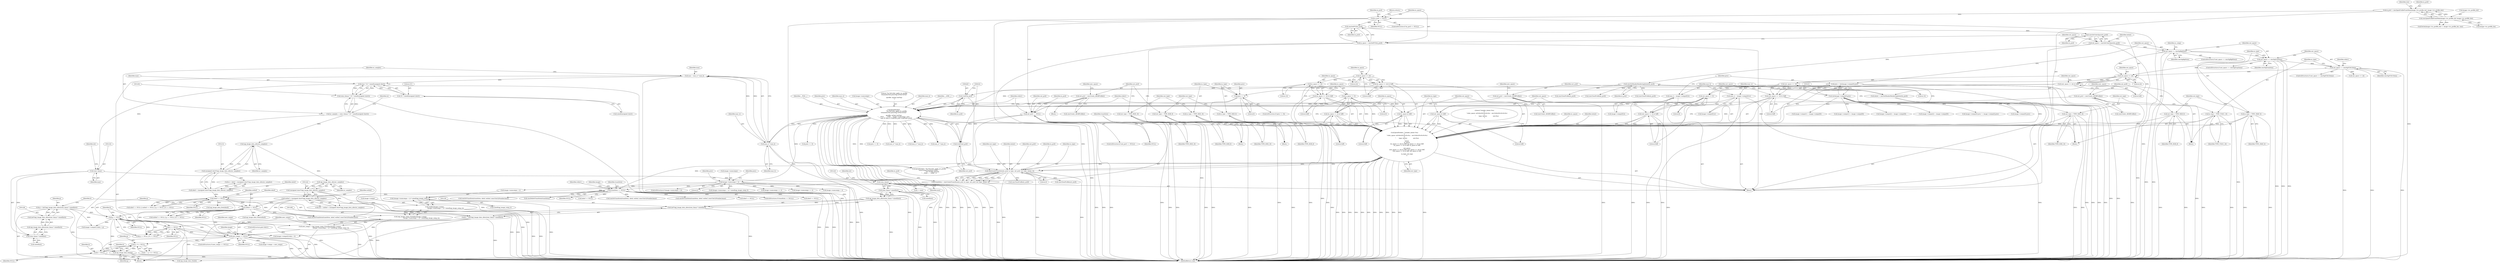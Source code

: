 digraph "0_openjpeg_2e5ab1d9987831c981ff05862e8ccf1381ed58ea@API" {
"1001469" [label="(Call,opj_image_data_free(g))"];
"1001257" [label="(Call,g == NULL)"];
"1001225" [label="(Call,g = (int*)opj_image_data_alloc((size_t)max * sizeof(int)))"];
"1001227" [label="(Call,(int*)opj_image_data_alloc((size_t)max * sizeof(int)))"];
"1001229" [label="(Call,opj_image_data_alloc((size_t)max * sizeof(int)))"];
"1001230" [label="(Call,(size_t)max * sizeof(int))"];
"1001231" [label="(Call,(size_t)max)"];
"1001203" [label="(Call,max * 3U * sizeof(unsigned short))"];
"1001194" [label="(Call,max = max_w * max_h)"];
"1001196" [label="(Call,max_w * max_h)"];
"1000417" [label="(Call,fprintf(stderr,\n            \"%s:%d:color_apply_icc_profile\n\tchannels(%d) prec(%d) w(%d) h(%d)\"\n            \"\n\tprofile: in(%p) out(%p)\n\", __FILE__, __LINE__, image->numcomps, prec,\n            max_w, max_h, (void*)in_prof, (void*)out_prof))"];
"1000198" [label="(Call,prec = (int)image->comps[0].prec)"];
"1000200" [label="(Call,(int)image->comps[0].prec)"];
"1000320" [label="(Call,prec <= 8)"];
"1000180" [label="(Call,max_w = image->comps[0].w)"];
"1000189" [label="(Call,max_h = image->comps[0].h)"];
"1000428" [label="(Call,(void*)in_prof)"];
"1000178" [label="(Call,cmsGetHeaderRenderingIntent(in_prof))"];
"1000174" [label="(Call,cmsGetColorSpace(in_prof))"];
"1000170" [label="(Call,cmsGetPCS(in_prof))"];
"1000163" [label="(Call,in_prof == NULL)"];
"1000136" [label="(Call,in_prof = cmsOpenProfileFromMem(image->icc_profile_buf, image->icc_profile_len))"];
"1000138" [label="(Call,cmsOpenProfileFromMem(image->icc_profile_buf, image->icc_profile_len))"];
"1000431" [label="(Call,(void*)out_prof)"];
"1000410" [label="(Call,out_prof == NULL)"];
"1000338" [label="(Call,out_prof = cmsCreate_sRGBProfile())"];
"1000374" [label="(Call,out_prof = cmsCreate_sRGBProfile())"];
"1000356" [label="(Call,out_prof = cmsCreate_sRGBProfile())"];
"1001205" [label="(Call,3U * sizeof(unsigned short))"];
"1001253" [label="(Call,outbuf == NULL)"];
"1001219" [label="(Call,outbuf = (unsigned short*)opj_image_data_alloc(nr_samples))"];
"1001221" [label="(Call,(unsigned short*)opj_image_data_alloc(nr_samples))"];
"1001223" [label="(Call,opj_image_data_alloc(nr_samples))"];
"1001215" [label="(Call,opj_image_data_alloc(nr_samples))"];
"1001199" [label="(Call,nr_samples = (size_t)(max * 3U * sizeof(unsigned short)))"];
"1001201" [label="(Call,(size_t)(max * 3U * sizeof(unsigned short)))"];
"1001249" [label="(Call,inbuf == NULL)"];
"1001211" [label="(Call,inbuf = (unsigned short*)opj_image_data_alloc(nr_samples))"];
"1001213" [label="(Call,(unsigned short*)opj_image_data_alloc(nr_samples))"];
"1000492" [label="(Call,transform == NULL)"];
"1000478" [label="(Call,transform = cmsCreateTransform(in_prof, in_type, out_prof, out_type, intent, 0))"];
"1000480" [label="(Call,cmsCreateTransform(in_prof, in_type, out_prof, out_type, intent, 0))"];
"1000434" [label="(Call,fprintf(stderr, \"\trender_intent (%u)\n\t\"\n            \"color_space: in(%#x)(%c%c%c%c)   out:(%#x)(%c%c%c%c)\n\t\"\n            \"       type: in(%u)              out:(%u)\n\",\n            intent,\n            in_space,\n            (in_space >> 24) & 0xff, (in_space >> 16) & 0xff,\n            (in_space >> 8) & 0xff, in_space & 0xff,\n\n            out_space,\n            (out_space >> 24) & 0xff, (out_space >> 16) & 0xff,\n            (out_space >> 8) & 0xff, out_space & 0xff,\n\n            in_type, out_type\n           ))"];
"1000176" [label="(Call,intent = cmsGetHeaderRenderingIntent(in_prof))"];
"1000454" [label="(Call,in_space & 0xff)"];
"1000450" [label="(Call,in_space >> 8)"];
"1000445" [label="(Call,in_space >> 16)"];
"1000440" [label="(Call,in_space >> 24)"];
"1000168" [label="(Call,in_space = cmsGetPCS(in_prof))"];
"1000439" [label="(Call,(in_space >> 24) & 0xff)"];
"1000444" [label="(Call,(in_space >> 16) & 0xff)"];
"1000449" [label="(Call,(in_space >> 8) & 0xff)"];
"1000473" [label="(Call,out_space & 0xff)"];
"1000469" [label="(Call,out_space >> 8)"];
"1000464" [label="(Call,out_space >> 16)"];
"1000459" [label="(Call,out_space >> 24)"];
"1000364" [label="(Call,out_space == cmsSigYCbCrData)"];
"1000346" [label="(Call,out_space == cmsSigGrayData)"];
"1000210" [label="(Call,out_space == cmsSigRgbData)"];
"1000172" [label="(Call,out_space = cmsGetColorSpace(in_prof))"];
"1000458" [label="(Call,(out_space >> 24) & 0xff)"];
"1000463" [label="(Call,(out_space >> 16) & 0xff)"];
"1000468" [label="(Call,(out_space >> 8) & 0xff)"];
"1000368" [label="(Call,in_type = TYPE_YCbCr_16)"];
"1000332" [label="(Call,in_type = TYPE_RGB_16)"];
"1000350" [label="(Call,in_type = TYPE_GRAY_8)"];
"1000324" [label="(Call,in_type = TYPE_RGB_8)"];
"1000335" [label="(Call,out_type = TYPE_RGB_16)"];
"1000327" [label="(Call,out_type = TYPE_RGB_8)"];
"1000353" [label="(Call,out_type = TYPE_RGB_8)"];
"1000371" [label="(Call,out_type = TYPE_RGB_16)"];
"1001456" [label="(Call,g = b = NULL)"];
"1001458" [label="(Call,b = NULL)"];
"1001282" [label="(Call,new_comps == NULL)"];
"1001265" [label="(Call,new_comps = (opj_image_comp_t*)realloc(image->comps,\n                                                   (image->numcomps + 2) * sizeof(opj_image_comp_t)))"];
"1001267" [label="(Call,(opj_image_comp_t*)realloc(image->comps,\n                                                   (image->numcomps + 2) * sizeof(opj_image_comp_t)))"];
"1001269" [label="(Call,realloc(image->comps,\n                                                   (image->numcomps + 2) * sizeof(opj_image_comp_t)))"];
"1001273" [label="(Call,(image->numcomps + 2) * sizeof(opj_image_comp_t))"];
"1000507" [label="(Call,image->numcomps > 2)"];
"1001260" [label="(Call,b == NULL)"];
"1001236" [label="(Call,b = (int*)opj_image_data_alloc((size_t)max * sizeof(int)))"];
"1001238" [label="(Call,(int*)opj_image_data_alloc((size_t)max * sizeof(int)))"];
"1001240" [label="(Call,opj_image_data_alloc((size_t)max * sizeof(int)))"];
"1001241" [label="(Call,(size_t)max * sizeof(int))"];
"1001242" [label="(Call,(size_t)max)"];
"1000449" [label="(Call,(in_space >> 8) & 0xff)"];
"1001188" [label="(Block,)"];
"1001321" [label="(Call,image->comps[2] = image->comps[0])"];
"1000508" [label="(Call,image->numcomps)"];
"1001200" [label="(Identifier,nr_samples)"];
"1000175" [label="(Identifier,in_prof)"];
"1000491" [label="(ControlStructure,if (transform == NULL))"];
"1000180" [label="(Call,max_w = image->comps[0].w)"];
"1000350" [label="(Call,in_type = TYPE_GRAY_8)"];
"1000506" [label="(ControlStructure,if (image->numcomps > 2))"];
"1001221" [label="(Call,(unsigned short*)opj_image_data_alloc(nr_samples))"];
"1000507" [label="(Call,image->numcomps > 2)"];
"1000441" [label="(Identifier,in_space)"];
"1001252" [label="(Call,outbuf == NULL || g == NULL || b == NULL)"];
"1000454" [label="(Call,in_space & 0xff)"];
"1000169" [label="(Identifier,in_space)"];
"1001245" [label="(Call,sizeof(int))"];
"1001213" [label="(Call,(unsigned short*)opj_image_data_alloc(nr_samples))"];
"1000419" [label="(Literal,\"%s:%d:color_apply_icc_profile\n\tchannels(%d) prec(%d) w(%d) h(%d)\"\n            \"\n\tprofile: in(%p) out(%p)\n\")"];
"1000191" [label="(Call,image->comps[0].h)"];
"1000963" [label="(Call,inbuf == NULL)"];
"1000466" [label="(Literal,16)"];
"1000177" [label="(Identifier,intent)"];
"1001234" [label="(Call,sizeof(int))"];
"1000210" [label="(Call,out_space == cmsSigRgbData)"];
"1001454" [label="(Call,r = g = b = NULL)"];
"1001279" [label="(Call,sizeof(opj_image_comp_t))"];
"1001283" [label="(Identifier,new_comps)"];
"1001260" [label="(Call,b == NULL)"];
"1001267" [label="(Call,(opj_image_comp_t*)realloc(image->comps,\n                                                   (image->numcomps + 2) * sizeof(opj_image_comp_t)))"];
"1000190" [label="(Identifier,max_h)"];
"1000431" [label="(Call,(void*)out_prof)"];
"1000276" [label="(Call,image->comps[0].prec != image->comps[i].prec)"];
"1000213" [label="(Block,)"];
"1001467" [label="(Call,opj_image_data_free(outbuf))"];
"1000368" [label="(Call,in_type = TYPE_YCbCr_16)"];
"1000374" [label="(Call,out_prof = cmsCreate_sRGBProfile())"];
"1001227" [label="(Call,(int*)opj_image_data_alloc((size_t)max * sizeof(int)))"];
"1000483" [label="(Identifier,out_prof)"];
"1000427" [label="(Identifier,max_h)"];
"1000458" [label="(Call,(out_space >> 24) & 0xff)"];
"1001332" [label="(Call,image->comps[1].data = g)"];
"1001270" [label="(Call,image->comps)"];
"1001236" [label="(Call,b = (int*)opj_image_data_alloc((size_t)max * sizeof(int)))"];
"1000514" [label="(Call,prec <= 8)"];
"1000414" [label="(Call,cmsCloseProfile(in_prof))"];
"1000473" [label="(Call,out_space & 0xff)"];
"1000372" [label="(Identifier,out_type)"];
"1000415" [label="(Identifier,in_prof)"];
"1000370" [label="(Identifier,TYPE_YCbCr_16)"];
"1000212" [label="(Identifier,cmsSigRgbData)"];
"1001211" [label="(Call,inbuf = (unsigned short*)opj_image_data_alloc(nr_samples))"];
"1000511" [label="(Literal,2)"];
"1001258" [label="(Identifier,g)"];
"1001289" [label="(Identifier,image)"];
"1000209" [label="(ControlStructure,if (out_space == cmsSigRgbData))"];
"1000347" [label="(Identifier,out_space)"];
"1001204" [label="(Identifier,max)"];
"1001257" [label="(Call,g == NULL)"];
"1001255" [label="(Identifier,NULL)"];
"1000376" [label="(Call,cmsCreate_sRGBProfile())"];
"1001465" [label="(Call,opj_image_data_free(inbuf))"];
"1000421" [label="(Identifier,__LINE__)"];
"1001223" [label="(Call,opj_image_data_alloc(nr_samples))"];
"1000714" [label="(Call,max_w * max_h)"];
"1000357" [label="(Identifier,out_prof)"];
"1000453" [label="(Literal,0xff)"];
"1000481" [label="(Identifier,in_prof)"];
"1001368" [label="(Call,i < max)"];
"1000336" [label="(Identifier,out_type)"];
"1001233" [label="(Identifier,max)"];
"1000351" [label="(Identifier,in_type)"];
"1000482" [label="(Identifier,in_type)"];
"1000462" [label="(Literal,0xff)"];
"1001246" [label="(Identifier,int)"];
"1000418" [label="(Identifier,stderr)"];
"1000325" [label="(Identifier,in_type)"];
"1000151" [label="(Call,fwrite(image->icc_profile_buf, 1, image->icc_profile_len, icm))"];
"1000326" [label="(Identifier,TYPE_RGB_8)"];
"1000410" [label="(Call,out_prof == NULL)"];
"1000331" [label="(Block,)"];
"1001206" [label="(Literal,3U)"];
"1000442" [label="(Literal,24)"];
"1001459" [label="(Identifier,b)"];
"1000162" [label="(ControlStructure,if (in_prof == NULL))"];
"1001199" [label="(Call,nr_samples = (size_t)(max * 3U * sizeof(unsigned short)))"];
"1000333" [label="(Identifier,in_type)"];
"1000412" [label="(Identifier,NULL)"];
"1000444" [label="(Call,(in_space >> 16) & 0xff)"];
"1001231" [label="(Call,(size_t)max)"];
"1000181" [label="(Identifier,max_w)"];
"1000217" [label="(Identifier,nr_comp)"];
"1000334" [label="(Identifier,TYPE_RGB_16)"];
"1000360" [label="(Identifier,new_space)"];
"1000488" [label="(Identifier,in_prof)"];
"1000364" [label="(Call,out_space == cmsSigYCbCrData)"];
"1001487" [label="(MethodReturn,void)"];
"1000420" [label="(Identifier,__FILE__)"];
"1000345" [label="(ControlStructure,if (out_space == cmsSigGrayData))"];
"1000136" [label="(Call,in_prof = cmsOpenProfileFromMem(image->icc_profile_buf, image->icc_profile_len))"];
"1000524" [label="(Call,max_w * max_h)"];
"1001237" [label="(Identifier,b)"];
"1000430" [label="(Identifier,in_prof)"];
"1000987" [label="(Call,(image->numcomps + 2) * sizeof(opj_image_comp_t))"];
"1001097" [label="(Call,cmsDoTransform(transform, inbuf, outbuf, (cmsUInt32Number)max))"];
"1001457" [label="(Identifier,g)"];
"1000358" [label="(Call,cmsCreate_sRGBProfile())"];
"1000471" [label="(Literal,8)"];
"1001205" [label="(Call,3U * sizeof(unsigned short))"];
"1001473" [label="(Call,cmsDeleteTransform(transform))"];
"1000494" [label="(Identifier,NULL)"];
"1000555" [label="(Call,inbuf == NULL)"];
"1001460" [label="(Identifier,NULL)"];
"1000465" [label="(Identifier,out_space)"];
"1000463" [label="(Call,(out_space >> 16) & 0xff)"];
"1001229" [label="(Call,opj_image_data_alloc((size_t)max * sizeof(int)))"];
"1000352" [label="(Identifier,TYPE_GRAY_8)"];
"1000340" [label="(Call,cmsCreate_sRGBProfile())"];
"1000461" [label="(Literal,24)"];
"1000323" [label="(Block,)"];
"1001273" [label="(Call,(image->numcomps + 2) * sizeof(opj_image_comp_t))"];
"1001240" [label="(Call,opj_image_data_alloc((size_t)max * sizeof(int)))"];
"1000165" [label="(Identifier,NULL)"];
"1001470" [label="(Identifier,g)"];
"1001248" [label="(Call,inbuf == NULL || outbuf == NULL || g == NULL || b == NULL)"];
"1001235" [label="(Identifier,int)"];
"1001215" [label="(Call,opj_image_data_alloc(nr_samples))"];
"1001194" [label="(Call,max = max_w * max_h)"];
"1000373" [label="(Identifier,TYPE_RGB_16)"];
"1000167" [label="(Return,return;)"];
"1000198" [label="(Call,prec = (int)image->comps[0].prec)"];
"1001219" [label="(Call,outbuf = (unsigned short*)opj_image_data_alloc(nr_samples))"];
"1000434" [label="(Call,fprintf(stderr, \"\trender_intent (%u)\n\t\"\n            \"color_space: in(%#x)(%c%c%c%c)   out:(%#x)(%c%c%c%c)\n\t\"\n            \"       type: in(%u)              out:(%u)\n\",\n            intent,\n            in_space,\n            (in_space >> 24) & 0xff, (in_space >> 16) & 0xff,\n            (in_space >> 8) & 0xff, in_space & 0xff,\n\n            out_space,\n            (out_space >> 24) & 0xff, (out_space >> 16) & 0xff,\n            (out_space >> 8) & 0xff, out_space & 0xff,\n\n            in_type, out_type\n           ))"];
"1001024" [label="(Call,image->comps[1] = image->comps[0])"];
"1000337" [label="(Identifier,TYPE_RGB_16)"];
"1001217" [label="(Call,out = outbuf = (unsigned short*)opj_image_data_alloc(nr_samples))"];
"1000332" [label="(Call,in_type = TYPE_RGB_16)"];
"1000446" [label="(Identifier,in_space)"];
"1001201" [label="(Call,(size_t)(max * 3U * sizeof(unsigned short)))"];
"1000324" [label="(Call,in_type = TYPE_RGB_8)"];
"1001242" [label="(Call,(size_t)max)"];
"1001287" [label="(Call,image->comps = new_comps)"];
"1001253" [label="(Call,outbuf == NULL)"];
"1000168" [label="(Call,in_space = cmsGetPCS(in_prof))"];
"1000452" [label="(Literal,8)"];
"1001254" [label="(Identifier,outbuf)"];
"1001035" [label="(Call,image->comps[2] = image->comps[0])"];
"1000460" [label="(Identifier,out_space)"];
"1000164" [label="(Identifier,in_prof)"];
"1001209" [label="(Call,in = inbuf = (unsigned short*)opj_image_data_alloc(nr_samples))"];
"1000172" [label="(Call,out_space = cmsGetColorSpace(in_prof))"];
"1001225" [label="(Call,g = (int*)opj_image_data_alloc((size_t)max * sizeof(int)))"];
"1000389" [label="(Call,out_space >> 24)"];
"1001196" [label="(Call,max_w * max_h)"];
"1001458" [label="(Call,b = NULL)"];
"1000365" [label="(Identifier,out_space)"];
"1000142" [label="(Call,image->icc_profile_len)"];
"1000425" [label="(Identifier,prec)"];
"1000475" [label="(Literal,0xff)"];
"1000406" [label="(Call,cmsCloseProfile(in_prof))"];
"1000910" [label="(Call,max_w * max_h)"];
"1000371" [label="(Call,out_type = TYPE_RGB_16)"];
"1000375" [label="(Identifier,out_prof)"];
"1001251" [label="(Identifier,NULL)"];
"1000479" [label="(Identifier,transform)"];
"1000342" [label="(Identifier,new_space)"];
"1000480" [label="(Call,cmsCreateTransform(in_prof, in_type, out_prof, out_type, intent, 0))"];
"1001210" [label="(Identifier,in)"];
"1000469" [label="(Call,out_space >> 8)"];
"1000426" [label="(Identifier,max_w)"];
"1000492" [label="(Call,transform == NULL)"];
"1001469" [label="(Call,opj_image_data_free(g))"];
"1000476" [label="(Identifier,in_type)"];
"1000484" [label="(Identifier,out_type)"];
"1001262" [label="(Identifier,NULL)"];
"1001341" [label="(Call,image->comps[2].data = b)"];
"1000497" [label="(Identifier,stderr)"];
"1001310" [label="(Call,image->comps[1] = image->comps[0])"];
"1000346" [label="(Call,out_space == cmsSigGrayData)"];
"1001274" [label="(Call,image->numcomps + 2)"];
"1000378" [label="(Identifier,new_space)"];
"1001471" [label="(Call,opj_image_data_free(b))"];
"1000474" [label="(Identifier,out_space)"];
"1001197" [label="(Identifier,max_w)"];
"1001195" [label="(Identifier,max)"];
"1000411" [label="(Identifier,out_prof)"];
"1000468" [label="(Call,(out_space >> 8) & 0xff)"];
"1000509" [label="(Identifier,image)"];
"1001256" [label="(Call,g == NULL || b == NULL)"];
"1000436" [label="(Literal,\"\trender_intent (%u)\n\t\"\n            \"color_space: in(%#x)(%c%c%c%c)   out:(%#x)(%c%c%c%c)\n\t\"\n            \"       type: in(%u)              out:(%u)\n\")"];
"1000433" [label="(Identifier,out_prof)"];
"1000438" [label="(Identifier,in_space)"];
"1000349" [label="(Block,)"];
"1000335" [label="(Call,out_type = TYPE_RGB_16)"];
"1000182" [label="(Call,image->comps[0].w)"];
"1000817" [label="(Call,cmsDoTransform(transform, inbuf, outbuf, (cmsUInt32Number)max))"];
"1000189" [label="(Call,max_h = image->comps[0].h)"];
"1000173" [label="(Identifier,out_space)"];
"1000472" [label="(Literal,0xff)"];
"1001207" [label="(Call,sizeof(unsigned short))"];
"1000147" [label="(Identifier,icm)"];
"1000900" [label="(Identifier,prec)"];
"1000328" [label="(Identifier,out_type)"];
"1000339" [label="(Identifier,out_prof)"];
"1000451" [label="(Identifier,in_space)"];
"1000467" [label="(Literal,0xff)"];
"1000113" [label="(Block,)"];
"1000163" [label="(Call,in_prof == NULL)"];
"1000199" [label="(Identifier,prec)"];
"1000456" [label="(Literal,0xff)"];
"1000445" [label="(Call,in_space >> 16)"];
"1000327" [label="(Call,out_type = TYPE_RGB_8)"];
"1000202" [label="(Call,image->comps[0].prec)"];
"1001261" [label="(Identifier,b)"];
"1000457" [label="(Identifier,out_space)"];
"1000338" [label="(Call,out_prof = cmsCreate_sRGBProfile())"];
"1001281" [label="(ControlStructure,if (new_comps == NULL))"];
"1001224" [label="(Identifier,nr_samples)"];
"1000211" [label="(Identifier,out_space)"];
"1000356" [label="(Call,out_prof = cmsCreate_sRGBProfile())"];
"1000383" [label="(Identifier,stderr)"];
"1000322" [label="(Literal,8)"];
"1001383" [label="(Call,cmsDoTransform(transform, inbuf, outbuf, (cmsUInt32Number)max))"];
"1001284" [label="(Identifier,NULL)"];
"1000321" [label="(Identifier,prec)"];
"1000515" [label="(Identifier,prec)"];
"1001266" [label="(Identifier,new_comps)"];
"1000899" [label="(Call,prec <= 8)"];
"1000450" [label="(Call,in_space >> 8)"];
"1000409" [label="(ControlStructure,if (out_prof == NULL))"];
"1000437" [label="(Identifier,intent)"];
"1000176" [label="(Call,intent = cmsGetHeaderRenderingIntent(in_prof))"];
"1000627" [label="(Call,cmsDoTransform(transform, inbuf, outbuf, (cmsUInt32Number)max))"];
"1001250" [label="(Identifier,inbuf)"];
"1000353" [label="(Call,out_type = TYPE_RGB_8)"];
"1001286" [label="(ControlStructure,goto fails3;)"];
"1001007" [label="(Call,image->numcomps == 2)"];
"1000493" [label="(Identifier,transform)"];
"1000367" [label="(Block,)"];
"1001212" [label="(Identifier,inbuf)"];
"1000139" [label="(Call,image->icc_profile_buf)"];
"1000486" [label="(Literal,0)"];
"1000487" [label="(Call,cmsCloseProfile(in_prof))"];
"1000745" [label="(Call,inbuf == NULL)"];
"1001293" [label="(Call,image->numcomps == 2)"];
"1000478" [label="(Call,transform = cmsCreateTransform(in_prof, in_type, out_prof, out_type, intent, 0))"];
"1001226" [label="(Identifier,g)"];
"1001456" [label="(Call,g = b = NULL)"];
"1000428" [label="(Call,(void*)in_prof)"];
"1000489" [label="(Call,cmsCloseProfile(out_prof))"];
"1000440" [label="(Call,in_space >> 24)"];
"1000417" [label="(Call,fprintf(stderr,\n            \"%s:%d:color_apply_icc_profile\n\tchannels(%d) prec(%d) w(%d) h(%d)\"\n            \"\n\tprofile: in(%p) out(%p)\n\", __FILE__, __LINE__, image->numcomps, prec,\n            max_w, max_h, (void*)in_prof, (void*)out_prof))"];
"1000319" [label="(ControlStructure,if (prec <= 8))"];
"1000174" [label="(Call,cmsGetColorSpace(in_prof))"];
"1001244" [label="(Identifier,max)"];
"1000355" [label="(Identifier,TYPE_RGB_8)"];
"1000137" [label="(Identifier,in_prof)"];
"1000171" [label="(Identifier,in_prof)"];
"1000477" [label="(Identifier,out_type)"];
"1000485" [label="(Identifier,intent)"];
"1000447" [label="(Literal,16)"];
"1001220" [label="(Identifier,outbuf)"];
"1000448" [label="(Literal,0xff)"];
"1000363" [label="(ControlStructure,if (out_space == cmsSigYCbCrData))"];
"1000369" [label="(Identifier,in_type)"];
"1001238" [label="(Call,(int*)opj_image_data_alloc((size_t)max * sizeof(int)))"];
"1000200" [label="(Call,(int)image->comps[0].prec)"];
"1001216" [label="(Identifier,nr_samples)"];
"1000988" [label="(Call,image->numcomps + 2)"];
"1001265" [label="(Call,new_comps = (opj_image_comp_t*)realloc(image->comps,\n                                                   (image->numcomps + 2) * sizeof(opj_image_comp_t)))"];
"1000179" [label="(Identifier,in_prof)"];
"1000464" [label="(Call,out_space >> 16)"];
"1000138" [label="(Call,cmsOpenProfileFromMem(image->icc_profile_buf, image->icc_profile_len))"];
"1000470" [label="(Identifier,out_space)"];
"1001203" [label="(Call,max * 3U * sizeof(unsigned short))"];
"1001198" [label="(Identifier,max_h)"];
"1000435" [label="(Identifier,stderr)"];
"1001249" [label="(Call,inbuf == NULL)"];
"1000170" [label="(Call,cmsGetPCS(in_prof))"];
"1000455" [label="(Identifier,in_space)"];
"1000178" [label="(Call,cmsGetHeaderRenderingIntent(in_prof))"];
"1001282" [label="(Call,new_comps == NULL)"];
"1001230" [label="(Call,(size_t)max * sizeof(int))"];
"1000348" [label="(Identifier,cmsSigGrayData)"];
"1000443" [label="(Literal,0xff)"];
"1001241" [label="(Call,(size_t)max * sizeof(int))"];
"1001269" [label="(Call,realloc(image->comps,\n                                                   (image->numcomps + 2) * sizeof(opj_image_comp_t)))"];
"1001259" [label="(Identifier,NULL)"];
"1000329" [label="(Identifier,TYPE_RGB_8)"];
"1000422" [label="(Call,image->numcomps)"];
"1000320" [label="(Call,prec <= 8)"];
"1001472" [label="(Identifier,b)"];
"1000316" [label="(Call,cmsCloseProfile(in_prof))"];
"1000439" [label="(Call,(in_space >> 24) & 0xff)"];
"1000354" [label="(Identifier,out_type)"];
"1000496" [label="(Call,fprintf(stderr, \"%s:%d:color_apply_icc_profile\n\tcmsCreateTransform failed. \"\n                \"ICC Profile ignored.\n\", __FILE__, __LINE__))"];
"1000459" [label="(Call,out_space >> 24)"];
"1000366" [label="(Identifier,cmsSigYCbCrData)"];
"1001469" -> "1001188"  [label="AST: "];
"1001469" -> "1001470"  [label="CFG: "];
"1001470" -> "1001469"  [label="AST: "];
"1001472" -> "1001469"  [label="CFG: "];
"1001469" -> "1001487"  [label="DDG: "];
"1001469" -> "1001487"  [label="DDG: "];
"1001257" -> "1001469"  [label="DDG: "];
"1001456" -> "1001469"  [label="DDG: "];
"1001225" -> "1001469"  [label="DDG: "];
"1001257" -> "1001256"  [label="AST: "];
"1001257" -> "1001259"  [label="CFG: "];
"1001258" -> "1001257"  [label="AST: "];
"1001259" -> "1001257"  [label="AST: "];
"1001261" -> "1001257"  [label="CFG: "];
"1001256" -> "1001257"  [label="CFG: "];
"1001257" -> "1001487"  [label="DDG: "];
"1001257" -> "1001256"  [label="DDG: "];
"1001257" -> "1001256"  [label="DDG: "];
"1001225" -> "1001257"  [label="DDG: "];
"1001253" -> "1001257"  [label="DDG: "];
"1001257" -> "1001260"  [label="DDG: "];
"1001257" -> "1001282"  [label="DDG: "];
"1001257" -> "1001332"  [label="DDG: "];
"1001225" -> "1001188"  [label="AST: "];
"1001225" -> "1001227"  [label="CFG: "];
"1001226" -> "1001225"  [label="AST: "];
"1001227" -> "1001225"  [label="AST: "];
"1001237" -> "1001225"  [label="CFG: "];
"1001227" -> "1001225"  [label="DDG: "];
"1001225" -> "1001332"  [label="DDG: "];
"1001227" -> "1001229"  [label="CFG: "];
"1001228" -> "1001227"  [label="AST: "];
"1001229" -> "1001227"  [label="AST: "];
"1001229" -> "1001227"  [label="DDG: "];
"1001229" -> "1001230"  [label="CFG: "];
"1001230" -> "1001229"  [label="AST: "];
"1001230" -> "1001229"  [label="DDG: "];
"1001230" -> "1001234"  [label="CFG: "];
"1001231" -> "1001230"  [label="AST: "];
"1001234" -> "1001230"  [label="AST: "];
"1001231" -> "1001230"  [label="DDG: "];
"1001231" -> "1001233"  [label="CFG: "];
"1001232" -> "1001231"  [label="AST: "];
"1001233" -> "1001231"  [label="AST: "];
"1001235" -> "1001231"  [label="CFG: "];
"1001203" -> "1001231"  [label="DDG: "];
"1001231" -> "1001242"  [label="DDG: "];
"1001203" -> "1001201"  [label="AST: "];
"1001203" -> "1001205"  [label="CFG: "];
"1001204" -> "1001203"  [label="AST: "];
"1001205" -> "1001203"  [label="AST: "];
"1001201" -> "1001203"  [label="CFG: "];
"1001203" -> "1001487"  [label="DDG: "];
"1001203" -> "1001201"  [label="DDG: "];
"1001203" -> "1001201"  [label="DDG: "];
"1001194" -> "1001203"  [label="DDG: "];
"1001205" -> "1001203"  [label="DDG: "];
"1001194" -> "1001188"  [label="AST: "];
"1001194" -> "1001196"  [label="CFG: "];
"1001195" -> "1001194"  [label="AST: "];
"1001196" -> "1001194"  [label="AST: "];
"1001200" -> "1001194"  [label="CFG: "];
"1001194" -> "1001487"  [label="DDG: "];
"1001196" -> "1001194"  [label="DDG: "];
"1001196" -> "1001194"  [label="DDG: "];
"1001196" -> "1001198"  [label="CFG: "];
"1001197" -> "1001196"  [label="AST: "];
"1001198" -> "1001196"  [label="AST: "];
"1001196" -> "1001487"  [label="DDG: "];
"1001196" -> "1001487"  [label="DDG: "];
"1000417" -> "1001196"  [label="DDG: "];
"1000417" -> "1001196"  [label="DDG: "];
"1000417" -> "1000113"  [label="AST: "];
"1000417" -> "1000431"  [label="CFG: "];
"1000418" -> "1000417"  [label="AST: "];
"1000419" -> "1000417"  [label="AST: "];
"1000420" -> "1000417"  [label="AST: "];
"1000421" -> "1000417"  [label="AST: "];
"1000422" -> "1000417"  [label="AST: "];
"1000425" -> "1000417"  [label="AST: "];
"1000426" -> "1000417"  [label="AST: "];
"1000427" -> "1000417"  [label="AST: "];
"1000428" -> "1000417"  [label="AST: "];
"1000431" -> "1000417"  [label="AST: "];
"1000435" -> "1000417"  [label="CFG: "];
"1000417" -> "1001487"  [label="DDG: "];
"1000417" -> "1001487"  [label="DDG: "];
"1000417" -> "1001487"  [label="DDG: "];
"1000417" -> "1001487"  [label="DDG: "];
"1000417" -> "1001487"  [label="DDG: "];
"1000417" -> "1001487"  [label="DDG: "];
"1000417" -> "1001487"  [label="DDG: "];
"1000417" -> "1001487"  [label="DDG: "];
"1000417" -> "1001487"  [label="DDG: "];
"1000198" -> "1000417"  [label="DDG: "];
"1000320" -> "1000417"  [label="DDG: "];
"1000180" -> "1000417"  [label="DDG: "];
"1000189" -> "1000417"  [label="DDG: "];
"1000428" -> "1000417"  [label="DDG: "];
"1000431" -> "1000417"  [label="DDG: "];
"1000417" -> "1000434"  [label="DDG: "];
"1000417" -> "1000496"  [label="DDG: "];
"1000417" -> "1000496"  [label="DDG: "];
"1000417" -> "1000507"  [label="DDG: "];
"1000417" -> "1000514"  [label="DDG: "];
"1000417" -> "1000524"  [label="DDG: "];
"1000417" -> "1000524"  [label="DDG: "];
"1000417" -> "1000714"  [label="DDG: "];
"1000417" -> "1000714"  [label="DDG: "];
"1000417" -> "1000899"  [label="DDG: "];
"1000417" -> "1000910"  [label="DDG: "];
"1000417" -> "1000910"  [label="DDG: "];
"1000198" -> "1000113"  [label="AST: "];
"1000198" -> "1000200"  [label="CFG: "];
"1000199" -> "1000198"  [label="AST: "];
"1000200" -> "1000198"  [label="AST: "];
"1000211" -> "1000198"  [label="CFG: "];
"1000198" -> "1001487"  [label="DDG: "];
"1000198" -> "1001487"  [label="DDG: "];
"1000200" -> "1000198"  [label="DDG: "];
"1000198" -> "1000320"  [label="DDG: "];
"1000200" -> "1000202"  [label="CFG: "];
"1000201" -> "1000200"  [label="AST: "];
"1000202" -> "1000200"  [label="AST: "];
"1000200" -> "1001487"  [label="DDG: "];
"1000200" -> "1000276"  [label="DDG: "];
"1000200" -> "1001024"  [label="DDG: "];
"1000200" -> "1001035"  [label="DDG: "];
"1000200" -> "1001310"  [label="DDG: "];
"1000200" -> "1001321"  [label="DDG: "];
"1000320" -> "1000319"  [label="AST: "];
"1000320" -> "1000322"  [label="CFG: "];
"1000321" -> "1000320"  [label="AST: "];
"1000322" -> "1000320"  [label="AST: "];
"1000325" -> "1000320"  [label="CFG: "];
"1000333" -> "1000320"  [label="CFG: "];
"1000320" -> "1001487"  [label="DDG: "];
"1000320" -> "1001487"  [label="DDG: "];
"1000180" -> "1000113"  [label="AST: "];
"1000180" -> "1000182"  [label="CFG: "];
"1000181" -> "1000180"  [label="AST: "];
"1000182" -> "1000180"  [label="AST: "];
"1000190" -> "1000180"  [label="CFG: "];
"1000180" -> "1001487"  [label="DDG: "];
"1000180" -> "1001487"  [label="DDG: "];
"1000189" -> "1000113"  [label="AST: "];
"1000189" -> "1000191"  [label="CFG: "];
"1000190" -> "1000189"  [label="AST: "];
"1000191" -> "1000189"  [label="AST: "];
"1000199" -> "1000189"  [label="CFG: "];
"1000189" -> "1001487"  [label="DDG: "];
"1000189" -> "1001487"  [label="DDG: "];
"1000428" -> "1000430"  [label="CFG: "];
"1000429" -> "1000428"  [label="AST: "];
"1000430" -> "1000428"  [label="AST: "];
"1000432" -> "1000428"  [label="CFG: "];
"1000178" -> "1000428"  [label="DDG: "];
"1000428" -> "1000480"  [label="DDG: "];
"1000178" -> "1000176"  [label="AST: "];
"1000178" -> "1000179"  [label="CFG: "];
"1000179" -> "1000178"  [label="AST: "];
"1000176" -> "1000178"  [label="CFG: "];
"1000178" -> "1000176"  [label="DDG: "];
"1000174" -> "1000178"  [label="DDG: "];
"1000178" -> "1000316"  [label="DDG: "];
"1000178" -> "1000406"  [label="DDG: "];
"1000178" -> "1000414"  [label="DDG: "];
"1000174" -> "1000172"  [label="AST: "];
"1000174" -> "1000175"  [label="CFG: "];
"1000175" -> "1000174"  [label="AST: "];
"1000172" -> "1000174"  [label="CFG: "];
"1000174" -> "1000172"  [label="DDG: "];
"1000170" -> "1000174"  [label="DDG: "];
"1000170" -> "1000168"  [label="AST: "];
"1000170" -> "1000171"  [label="CFG: "];
"1000171" -> "1000170"  [label="AST: "];
"1000168" -> "1000170"  [label="CFG: "];
"1000170" -> "1000168"  [label="DDG: "];
"1000163" -> "1000170"  [label="DDG: "];
"1000163" -> "1000162"  [label="AST: "];
"1000163" -> "1000165"  [label="CFG: "];
"1000164" -> "1000163"  [label="AST: "];
"1000165" -> "1000163"  [label="AST: "];
"1000167" -> "1000163"  [label="CFG: "];
"1000169" -> "1000163"  [label="CFG: "];
"1000163" -> "1001487"  [label="DDG: "];
"1000163" -> "1001487"  [label="DDG: "];
"1000163" -> "1001487"  [label="DDG: "];
"1000136" -> "1000163"  [label="DDG: "];
"1000163" -> "1000410"  [label="DDG: "];
"1000136" -> "1000113"  [label="AST: "];
"1000136" -> "1000138"  [label="CFG: "];
"1000137" -> "1000136"  [label="AST: "];
"1000138" -> "1000136"  [label="AST: "];
"1000147" -> "1000136"  [label="CFG: "];
"1000136" -> "1001487"  [label="DDG: "];
"1000138" -> "1000136"  [label="DDG: "];
"1000138" -> "1000136"  [label="DDG: "];
"1000138" -> "1000142"  [label="CFG: "];
"1000139" -> "1000138"  [label="AST: "];
"1000142" -> "1000138"  [label="AST: "];
"1000138" -> "1000151"  [label="DDG: "];
"1000138" -> "1000151"  [label="DDG: "];
"1000431" -> "1000433"  [label="CFG: "];
"1000432" -> "1000431"  [label="AST: "];
"1000433" -> "1000431"  [label="AST: "];
"1000410" -> "1000431"  [label="DDG: "];
"1000431" -> "1000480"  [label="DDG: "];
"1000410" -> "1000409"  [label="AST: "];
"1000410" -> "1000412"  [label="CFG: "];
"1000411" -> "1000410"  [label="AST: "];
"1000412" -> "1000410"  [label="AST: "];
"1000415" -> "1000410"  [label="CFG: "];
"1000418" -> "1000410"  [label="CFG: "];
"1000410" -> "1001487"  [label="DDG: "];
"1000410" -> "1001487"  [label="DDG: "];
"1000410" -> "1001487"  [label="DDG: "];
"1000338" -> "1000410"  [label="DDG: "];
"1000374" -> "1000410"  [label="DDG: "];
"1000356" -> "1000410"  [label="DDG: "];
"1000410" -> "1000492"  [label="DDG: "];
"1000338" -> "1000213"  [label="AST: "];
"1000338" -> "1000340"  [label="CFG: "];
"1000339" -> "1000338"  [label="AST: "];
"1000340" -> "1000338"  [label="AST: "];
"1000342" -> "1000338"  [label="CFG: "];
"1000338" -> "1001487"  [label="DDG: "];
"1000374" -> "1000367"  [label="AST: "];
"1000374" -> "1000376"  [label="CFG: "];
"1000375" -> "1000374"  [label="AST: "];
"1000376" -> "1000374"  [label="AST: "];
"1000378" -> "1000374"  [label="CFG: "];
"1000374" -> "1001487"  [label="DDG: "];
"1000356" -> "1000349"  [label="AST: "];
"1000356" -> "1000358"  [label="CFG: "];
"1000357" -> "1000356"  [label="AST: "];
"1000358" -> "1000356"  [label="AST: "];
"1000360" -> "1000356"  [label="CFG: "];
"1000356" -> "1001487"  [label="DDG: "];
"1001205" -> "1001207"  [label="CFG: "];
"1001206" -> "1001205"  [label="AST: "];
"1001207" -> "1001205"  [label="AST: "];
"1001253" -> "1001252"  [label="AST: "];
"1001253" -> "1001255"  [label="CFG: "];
"1001254" -> "1001253"  [label="AST: "];
"1001255" -> "1001253"  [label="AST: "];
"1001258" -> "1001253"  [label="CFG: "];
"1001252" -> "1001253"  [label="CFG: "];
"1001253" -> "1001487"  [label="DDG: "];
"1001253" -> "1001252"  [label="DDG: "];
"1001253" -> "1001252"  [label="DDG: "];
"1001219" -> "1001253"  [label="DDG: "];
"1001249" -> "1001253"  [label="DDG: "];
"1001253" -> "1001282"  [label="DDG: "];
"1001253" -> "1001383"  [label="DDG: "];
"1001253" -> "1001467"  [label="DDG: "];
"1001219" -> "1001217"  [label="AST: "];
"1001219" -> "1001221"  [label="CFG: "];
"1001220" -> "1001219"  [label="AST: "];
"1001221" -> "1001219"  [label="AST: "];
"1001217" -> "1001219"  [label="CFG: "];
"1001219" -> "1001487"  [label="DDG: "];
"1001219" -> "1001217"  [label="DDG: "];
"1001221" -> "1001219"  [label="DDG: "];
"1001219" -> "1001383"  [label="DDG: "];
"1001219" -> "1001467"  [label="DDG: "];
"1001221" -> "1001223"  [label="CFG: "];
"1001222" -> "1001221"  [label="AST: "];
"1001223" -> "1001221"  [label="AST: "];
"1001221" -> "1001487"  [label="DDG: "];
"1001221" -> "1001217"  [label="DDG: "];
"1001223" -> "1001221"  [label="DDG: "];
"1001223" -> "1001224"  [label="CFG: "];
"1001224" -> "1001223"  [label="AST: "];
"1001223" -> "1001487"  [label="DDG: "];
"1001215" -> "1001223"  [label="DDG: "];
"1001215" -> "1001213"  [label="AST: "];
"1001215" -> "1001216"  [label="CFG: "];
"1001216" -> "1001215"  [label="AST: "];
"1001213" -> "1001215"  [label="CFG: "];
"1001215" -> "1001213"  [label="DDG: "];
"1001199" -> "1001215"  [label="DDG: "];
"1001199" -> "1001188"  [label="AST: "];
"1001199" -> "1001201"  [label="CFG: "];
"1001200" -> "1001199"  [label="AST: "];
"1001201" -> "1001199"  [label="AST: "];
"1001210" -> "1001199"  [label="CFG: "];
"1001199" -> "1001487"  [label="DDG: "];
"1001201" -> "1001199"  [label="DDG: "];
"1001202" -> "1001201"  [label="AST: "];
"1001201" -> "1001487"  [label="DDG: "];
"1001249" -> "1001248"  [label="AST: "];
"1001249" -> "1001251"  [label="CFG: "];
"1001250" -> "1001249"  [label="AST: "];
"1001251" -> "1001249"  [label="AST: "];
"1001254" -> "1001249"  [label="CFG: "];
"1001248" -> "1001249"  [label="CFG: "];
"1001249" -> "1001487"  [label="DDG: "];
"1001249" -> "1001248"  [label="DDG: "];
"1001249" -> "1001248"  [label="DDG: "];
"1001211" -> "1001249"  [label="DDG: "];
"1000492" -> "1001249"  [label="DDG: "];
"1001249" -> "1001282"  [label="DDG: "];
"1001249" -> "1001383"  [label="DDG: "];
"1001249" -> "1001465"  [label="DDG: "];
"1001211" -> "1001209"  [label="AST: "];
"1001211" -> "1001213"  [label="CFG: "];
"1001212" -> "1001211"  [label="AST: "];
"1001213" -> "1001211"  [label="AST: "];
"1001209" -> "1001211"  [label="CFG: "];
"1001211" -> "1001209"  [label="DDG: "];
"1001213" -> "1001211"  [label="DDG: "];
"1001214" -> "1001213"  [label="AST: "];
"1001213" -> "1001209"  [label="DDG: "];
"1000492" -> "1000491"  [label="AST: "];
"1000492" -> "1000494"  [label="CFG: "];
"1000493" -> "1000492"  [label="AST: "];
"1000494" -> "1000492"  [label="AST: "];
"1000497" -> "1000492"  [label="CFG: "];
"1000509" -> "1000492"  [label="CFG: "];
"1000492" -> "1001487"  [label="DDG: "];
"1000492" -> "1001487"  [label="DDG: "];
"1000492" -> "1001487"  [label="DDG: "];
"1000478" -> "1000492"  [label="DDG: "];
"1000492" -> "1000555"  [label="DDG: "];
"1000492" -> "1000627"  [label="DDG: "];
"1000492" -> "1000745"  [label="DDG: "];
"1000492" -> "1000817"  [label="DDG: "];
"1000492" -> "1000963"  [label="DDG: "];
"1000492" -> "1001097"  [label="DDG: "];
"1000492" -> "1001383"  [label="DDG: "];
"1000492" -> "1001473"  [label="DDG: "];
"1000478" -> "1000113"  [label="AST: "];
"1000478" -> "1000480"  [label="CFG: "];
"1000479" -> "1000478"  [label="AST: "];
"1000480" -> "1000478"  [label="AST: "];
"1000488" -> "1000478"  [label="CFG: "];
"1000478" -> "1001487"  [label="DDG: "];
"1000480" -> "1000478"  [label="DDG: "];
"1000480" -> "1000478"  [label="DDG: "];
"1000480" -> "1000478"  [label="DDG: "];
"1000480" -> "1000478"  [label="DDG: "];
"1000480" -> "1000478"  [label="DDG: "];
"1000480" -> "1000478"  [label="DDG: "];
"1000480" -> "1000486"  [label="CFG: "];
"1000481" -> "1000480"  [label="AST: "];
"1000482" -> "1000480"  [label="AST: "];
"1000483" -> "1000480"  [label="AST: "];
"1000484" -> "1000480"  [label="AST: "];
"1000485" -> "1000480"  [label="AST: "];
"1000486" -> "1000480"  [label="AST: "];
"1000480" -> "1001487"  [label="DDG: "];
"1000480" -> "1001487"  [label="DDG: "];
"1000480" -> "1001487"  [label="DDG: "];
"1000434" -> "1000480"  [label="DDG: "];
"1000434" -> "1000480"  [label="DDG: "];
"1000434" -> "1000480"  [label="DDG: "];
"1000480" -> "1000487"  [label="DDG: "];
"1000480" -> "1000489"  [label="DDG: "];
"1000434" -> "1000113"  [label="AST: "];
"1000434" -> "1000477"  [label="CFG: "];
"1000435" -> "1000434"  [label="AST: "];
"1000436" -> "1000434"  [label="AST: "];
"1000437" -> "1000434"  [label="AST: "];
"1000438" -> "1000434"  [label="AST: "];
"1000439" -> "1000434"  [label="AST: "];
"1000444" -> "1000434"  [label="AST: "];
"1000449" -> "1000434"  [label="AST: "];
"1000454" -> "1000434"  [label="AST: "];
"1000457" -> "1000434"  [label="AST: "];
"1000458" -> "1000434"  [label="AST: "];
"1000463" -> "1000434"  [label="AST: "];
"1000468" -> "1000434"  [label="AST: "];
"1000473" -> "1000434"  [label="AST: "];
"1000476" -> "1000434"  [label="AST: "];
"1000477" -> "1000434"  [label="AST: "];
"1000479" -> "1000434"  [label="CFG: "];
"1000434" -> "1001487"  [label="DDG: "];
"1000434" -> "1001487"  [label="DDG: "];
"1000434" -> "1001487"  [label="DDG: "];
"1000434" -> "1001487"  [label="DDG: "];
"1000434" -> "1001487"  [label="DDG: "];
"1000434" -> "1001487"  [label="DDG: "];
"1000434" -> "1001487"  [label="DDG: "];
"1000434" -> "1001487"  [label="DDG: "];
"1000434" -> "1001487"  [label="DDG: "];
"1000434" -> "1001487"  [label="DDG: "];
"1000434" -> "1001487"  [label="DDG: "];
"1000434" -> "1001487"  [label="DDG: "];
"1000176" -> "1000434"  [label="DDG: "];
"1000454" -> "1000434"  [label="DDG: "];
"1000454" -> "1000434"  [label="DDG: "];
"1000439" -> "1000434"  [label="DDG: "];
"1000439" -> "1000434"  [label="DDG: "];
"1000444" -> "1000434"  [label="DDG: "];
"1000444" -> "1000434"  [label="DDG: "];
"1000449" -> "1000434"  [label="DDG: "];
"1000449" -> "1000434"  [label="DDG: "];
"1000473" -> "1000434"  [label="DDG: "];
"1000473" -> "1000434"  [label="DDG: "];
"1000458" -> "1000434"  [label="DDG: "];
"1000458" -> "1000434"  [label="DDG: "];
"1000463" -> "1000434"  [label="DDG: "];
"1000463" -> "1000434"  [label="DDG: "];
"1000468" -> "1000434"  [label="DDG: "];
"1000468" -> "1000434"  [label="DDG: "];
"1000368" -> "1000434"  [label="DDG: "];
"1000332" -> "1000434"  [label="DDG: "];
"1000350" -> "1000434"  [label="DDG: "];
"1000324" -> "1000434"  [label="DDG: "];
"1000335" -> "1000434"  [label="DDG: "];
"1000327" -> "1000434"  [label="DDG: "];
"1000353" -> "1000434"  [label="DDG: "];
"1000371" -> "1000434"  [label="DDG: "];
"1000434" -> "1000496"  [label="DDG: "];
"1000176" -> "1000113"  [label="AST: "];
"1000177" -> "1000176"  [label="AST: "];
"1000181" -> "1000176"  [label="CFG: "];
"1000176" -> "1001487"  [label="DDG: "];
"1000176" -> "1001487"  [label="DDG: "];
"1000454" -> "1000456"  [label="CFG: "];
"1000455" -> "1000454"  [label="AST: "];
"1000456" -> "1000454"  [label="AST: "];
"1000457" -> "1000454"  [label="CFG: "];
"1000450" -> "1000454"  [label="DDG: "];
"1000450" -> "1000449"  [label="AST: "];
"1000450" -> "1000452"  [label="CFG: "];
"1000451" -> "1000450"  [label="AST: "];
"1000452" -> "1000450"  [label="AST: "];
"1000453" -> "1000450"  [label="CFG: "];
"1000450" -> "1000449"  [label="DDG: "];
"1000450" -> "1000449"  [label="DDG: "];
"1000445" -> "1000450"  [label="DDG: "];
"1000445" -> "1000444"  [label="AST: "];
"1000445" -> "1000447"  [label="CFG: "];
"1000446" -> "1000445"  [label="AST: "];
"1000447" -> "1000445"  [label="AST: "];
"1000448" -> "1000445"  [label="CFG: "];
"1000445" -> "1000444"  [label="DDG: "];
"1000445" -> "1000444"  [label="DDG: "];
"1000440" -> "1000445"  [label="DDG: "];
"1000440" -> "1000439"  [label="AST: "];
"1000440" -> "1000442"  [label="CFG: "];
"1000441" -> "1000440"  [label="AST: "];
"1000442" -> "1000440"  [label="AST: "];
"1000443" -> "1000440"  [label="CFG: "];
"1000440" -> "1000439"  [label="DDG: "];
"1000440" -> "1000439"  [label="DDG: "];
"1000168" -> "1000440"  [label="DDG: "];
"1000168" -> "1000113"  [label="AST: "];
"1000169" -> "1000168"  [label="AST: "];
"1000173" -> "1000168"  [label="CFG: "];
"1000168" -> "1001487"  [label="DDG: "];
"1000168" -> "1001487"  [label="DDG: "];
"1000439" -> "1000443"  [label="CFG: "];
"1000443" -> "1000439"  [label="AST: "];
"1000446" -> "1000439"  [label="CFG: "];
"1000439" -> "1001487"  [label="DDG: "];
"1000444" -> "1000448"  [label="CFG: "];
"1000448" -> "1000444"  [label="AST: "];
"1000451" -> "1000444"  [label="CFG: "];
"1000444" -> "1001487"  [label="DDG: "];
"1000449" -> "1000453"  [label="CFG: "];
"1000453" -> "1000449"  [label="AST: "];
"1000455" -> "1000449"  [label="CFG: "];
"1000449" -> "1001487"  [label="DDG: "];
"1000473" -> "1000475"  [label="CFG: "];
"1000474" -> "1000473"  [label="AST: "];
"1000475" -> "1000473"  [label="AST: "];
"1000476" -> "1000473"  [label="CFG: "];
"1000469" -> "1000473"  [label="DDG: "];
"1000469" -> "1000468"  [label="AST: "];
"1000469" -> "1000471"  [label="CFG: "];
"1000470" -> "1000469"  [label="AST: "];
"1000471" -> "1000469"  [label="AST: "];
"1000472" -> "1000469"  [label="CFG: "];
"1000469" -> "1000468"  [label="DDG: "];
"1000469" -> "1000468"  [label="DDG: "];
"1000464" -> "1000469"  [label="DDG: "];
"1000464" -> "1000463"  [label="AST: "];
"1000464" -> "1000466"  [label="CFG: "];
"1000465" -> "1000464"  [label="AST: "];
"1000466" -> "1000464"  [label="AST: "];
"1000467" -> "1000464"  [label="CFG: "];
"1000464" -> "1000463"  [label="DDG: "];
"1000464" -> "1000463"  [label="DDG: "];
"1000459" -> "1000464"  [label="DDG: "];
"1000459" -> "1000458"  [label="AST: "];
"1000459" -> "1000461"  [label="CFG: "];
"1000460" -> "1000459"  [label="AST: "];
"1000461" -> "1000459"  [label="AST: "];
"1000462" -> "1000459"  [label="CFG: "];
"1000459" -> "1000458"  [label="DDG: "];
"1000459" -> "1000458"  [label="DDG: "];
"1000364" -> "1000459"  [label="DDG: "];
"1000346" -> "1000459"  [label="DDG: "];
"1000210" -> "1000459"  [label="DDG: "];
"1000364" -> "1000363"  [label="AST: "];
"1000364" -> "1000366"  [label="CFG: "];
"1000365" -> "1000364"  [label="AST: "];
"1000366" -> "1000364"  [label="AST: "];
"1000369" -> "1000364"  [label="CFG: "];
"1000383" -> "1000364"  [label="CFG: "];
"1000364" -> "1001487"  [label="DDG: "];
"1000364" -> "1001487"  [label="DDG: "];
"1000364" -> "1001487"  [label="DDG: "];
"1000346" -> "1000364"  [label="DDG: "];
"1000364" -> "1000389"  [label="DDG: "];
"1000346" -> "1000345"  [label="AST: "];
"1000346" -> "1000348"  [label="CFG: "];
"1000347" -> "1000346"  [label="AST: "];
"1000348" -> "1000346"  [label="AST: "];
"1000351" -> "1000346"  [label="CFG: "];
"1000365" -> "1000346"  [label="CFG: "];
"1000346" -> "1001487"  [label="DDG: "];
"1000346" -> "1001487"  [label="DDG: "];
"1000346" -> "1001487"  [label="DDG: "];
"1000210" -> "1000346"  [label="DDG: "];
"1000210" -> "1000209"  [label="AST: "];
"1000210" -> "1000212"  [label="CFG: "];
"1000211" -> "1000210"  [label="AST: "];
"1000212" -> "1000210"  [label="AST: "];
"1000217" -> "1000210"  [label="CFG: "];
"1000347" -> "1000210"  [label="CFG: "];
"1000210" -> "1001487"  [label="DDG: "];
"1000210" -> "1001487"  [label="DDG: "];
"1000210" -> "1001487"  [label="DDG: "];
"1000172" -> "1000210"  [label="DDG: "];
"1000172" -> "1000113"  [label="AST: "];
"1000173" -> "1000172"  [label="AST: "];
"1000177" -> "1000172"  [label="CFG: "];
"1000172" -> "1001487"  [label="DDG: "];
"1000458" -> "1000462"  [label="CFG: "];
"1000462" -> "1000458"  [label="AST: "];
"1000465" -> "1000458"  [label="CFG: "];
"1000458" -> "1001487"  [label="DDG: "];
"1000463" -> "1000467"  [label="CFG: "];
"1000467" -> "1000463"  [label="AST: "];
"1000470" -> "1000463"  [label="CFG: "];
"1000463" -> "1001487"  [label="DDG: "];
"1000468" -> "1000472"  [label="CFG: "];
"1000472" -> "1000468"  [label="AST: "];
"1000474" -> "1000468"  [label="CFG: "];
"1000468" -> "1001487"  [label="DDG: "];
"1000368" -> "1000367"  [label="AST: "];
"1000368" -> "1000370"  [label="CFG: "];
"1000369" -> "1000368"  [label="AST: "];
"1000370" -> "1000368"  [label="AST: "];
"1000372" -> "1000368"  [label="CFG: "];
"1000368" -> "1001487"  [label="DDG: "];
"1000368" -> "1001487"  [label="DDG: "];
"1000332" -> "1000331"  [label="AST: "];
"1000332" -> "1000334"  [label="CFG: "];
"1000333" -> "1000332"  [label="AST: "];
"1000334" -> "1000332"  [label="AST: "];
"1000336" -> "1000332"  [label="CFG: "];
"1000332" -> "1001487"  [label="DDG: "];
"1000350" -> "1000349"  [label="AST: "];
"1000350" -> "1000352"  [label="CFG: "];
"1000351" -> "1000350"  [label="AST: "];
"1000352" -> "1000350"  [label="AST: "];
"1000354" -> "1000350"  [label="CFG: "];
"1000350" -> "1001487"  [label="DDG: "];
"1000350" -> "1001487"  [label="DDG: "];
"1000324" -> "1000323"  [label="AST: "];
"1000324" -> "1000326"  [label="CFG: "];
"1000325" -> "1000324"  [label="AST: "];
"1000326" -> "1000324"  [label="AST: "];
"1000328" -> "1000324"  [label="CFG: "];
"1000324" -> "1001487"  [label="DDG: "];
"1000335" -> "1000331"  [label="AST: "];
"1000335" -> "1000337"  [label="CFG: "];
"1000336" -> "1000335"  [label="AST: "];
"1000337" -> "1000335"  [label="AST: "];
"1000339" -> "1000335"  [label="CFG: "];
"1000335" -> "1001487"  [label="DDG: "];
"1000335" -> "1001487"  [label="DDG: "];
"1000327" -> "1000323"  [label="AST: "];
"1000327" -> "1000329"  [label="CFG: "];
"1000328" -> "1000327"  [label="AST: "];
"1000329" -> "1000327"  [label="AST: "];
"1000339" -> "1000327"  [label="CFG: "];
"1000327" -> "1001487"  [label="DDG: "];
"1000327" -> "1001487"  [label="DDG: "];
"1000353" -> "1000349"  [label="AST: "];
"1000353" -> "1000355"  [label="CFG: "];
"1000354" -> "1000353"  [label="AST: "];
"1000355" -> "1000353"  [label="AST: "];
"1000357" -> "1000353"  [label="CFG: "];
"1000353" -> "1001487"  [label="DDG: "];
"1000353" -> "1001487"  [label="DDG: "];
"1000371" -> "1000367"  [label="AST: "];
"1000371" -> "1000373"  [label="CFG: "];
"1000372" -> "1000371"  [label="AST: "];
"1000373" -> "1000371"  [label="AST: "];
"1000375" -> "1000371"  [label="CFG: "];
"1000371" -> "1001487"  [label="DDG: "];
"1000371" -> "1001487"  [label="DDG: "];
"1001456" -> "1001454"  [label="AST: "];
"1001456" -> "1001458"  [label="CFG: "];
"1001457" -> "1001456"  [label="AST: "];
"1001458" -> "1001456"  [label="AST: "];
"1001454" -> "1001456"  [label="CFG: "];
"1001456" -> "1001454"  [label="DDG: "];
"1001458" -> "1001456"  [label="DDG: "];
"1001282" -> "1001456"  [label="DDG: "];
"1001458" -> "1001460"  [label="CFG: "];
"1001459" -> "1001458"  [label="AST: "];
"1001460" -> "1001458"  [label="AST: "];
"1001458" -> "1001487"  [label="DDG: "];
"1001282" -> "1001458"  [label="DDG: "];
"1001458" -> "1001471"  [label="DDG: "];
"1001282" -> "1001281"  [label="AST: "];
"1001282" -> "1001284"  [label="CFG: "];
"1001283" -> "1001282"  [label="AST: "];
"1001284" -> "1001282"  [label="AST: "];
"1001286" -> "1001282"  [label="CFG: "];
"1001289" -> "1001282"  [label="CFG: "];
"1001282" -> "1001487"  [label="DDG: "];
"1001282" -> "1001487"  [label="DDG: "];
"1001282" -> "1001487"  [label="DDG: "];
"1001265" -> "1001282"  [label="DDG: "];
"1001260" -> "1001282"  [label="DDG: "];
"1001282" -> "1001287"  [label="DDG: "];
"1001265" -> "1001188"  [label="AST: "];
"1001265" -> "1001267"  [label="CFG: "];
"1001266" -> "1001265"  [label="AST: "];
"1001267" -> "1001265"  [label="AST: "];
"1001283" -> "1001265"  [label="CFG: "];
"1001265" -> "1001487"  [label="DDG: "];
"1001267" -> "1001265"  [label="DDG: "];
"1001267" -> "1001269"  [label="CFG: "];
"1001268" -> "1001267"  [label="AST: "];
"1001269" -> "1001267"  [label="AST: "];
"1001267" -> "1001487"  [label="DDG: "];
"1001269" -> "1001267"  [label="DDG: "];
"1001269" -> "1001267"  [label="DDG: "];
"1001269" -> "1001273"  [label="CFG: "];
"1001270" -> "1001269"  [label="AST: "];
"1001273" -> "1001269"  [label="AST: "];
"1001269" -> "1001487"  [label="DDG: "];
"1001269" -> "1001487"  [label="DDG: "];
"1001273" -> "1001269"  [label="DDG: "];
"1001273" -> "1001279"  [label="CFG: "];
"1001274" -> "1001273"  [label="AST: "];
"1001279" -> "1001273"  [label="AST: "];
"1001273" -> "1001487"  [label="DDG: "];
"1000507" -> "1001273"  [label="DDG: "];
"1000507" -> "1000506"  [label="AST: "];
"1000507" -> "1000511"  [label="CFG: "];
"1000508" -> "1000507"  [label="AST: "];
"1000511" -> "1000507"  [label="AST: "];
"1000515" -> "1000507"  [label="CFG: "];
"1000900" -> "1000507"  [label="CFG: "];
"1000507" -> "1001487"  [label="DDG: "];
"1000507" -> "1001487"  [label="DDG: "];
"1000507" -> "1000987"  [label="DDG: "];
"1000507" -> "1000988"  [label="DDG: "];
"1000507" -> "1001007"  [label="DDG: "];
"1000507" -> "1001274"  [label="DDG: "];
"1000507" -> "1001293"  [label="DDG: "];
"1001260" -> "1001256"  [label="AST: "];
"1001260" -> "1001262"  [label="CFG: "];
"1001261" -> "1001260"  [label="AST: "];
"1001262" -> "1001260"  [label="AST: "];
"1001256" -> "1001260"  [label="CFG: "];
"1001260" -> "1001487"  [label="DDG: "];
"1001260" -> "1001256"  [label="DDG: "];
"1001260" -> "1001256"  [label="DDG: "];
"1001236" -> "1001260"  [label="DDG: "];
"1001260" -> "1001341"  [label="DDG: "];
"1001260" -> "1001471"  [label="DDG: "];
"1001236" -> "1001188"  [label="AST: "];
"1001236" -> "1001238"  [label="CFG: "];
"1001237" -> "1001236"  [label="AST: "];
"1001238" -> "1001236"  [label="AST: "];
"1001250" -> "1001236"  [label="CFG: "];
"1001236" -> "1001487"  [label="DDG: "];
"1001238" -> "1001236"  [label="DDG: "];
"1001236" -> "1001341"  [label="DDG: "];
"1001236" -> "1001471"  [label="DDG: "];
"1001238" -> "1001240"  [label="CFG: "];
"1001239" -> "1001238"  [label="AST: "];
"1001240" -> "1001238"  [label="AST: "];
"1001238" -> "1001487"  [label="DDG: "];
"1001240" -> "1001238"  [label="DDG: "];
"1001240" -> "1001241"  [label="CFG: "];
"1001241" -> "1001240"  [label="AST: "];
"1001240" -> "1001487"  [label="DDG: "];
"1001241" -> "1001240"  [label="DDG: "];
"1001241" -> "1001245"  [label="CFG: "];
"1001242" -> "1001241"  [label="AST: "];
"1001245" -> "1001241"  [label="AST: "];
"1001241" -> "1001487"  [label="DDG: "];
"1001242" -> "1001241"  [label="DDG: "];
"1001242" -> "1001244"  [label="CFG: "];
"1001243" -> "1001242"  [label="AST: "];
"1001244" -> "1001242"  [label="AST: "];
"1001246" -> "1001242"  [label="CFG: "];
"1001242" -> "1001487"  [label="DDG: "];
"1001242" -> "1001368"  [label="DDG: "];
}
